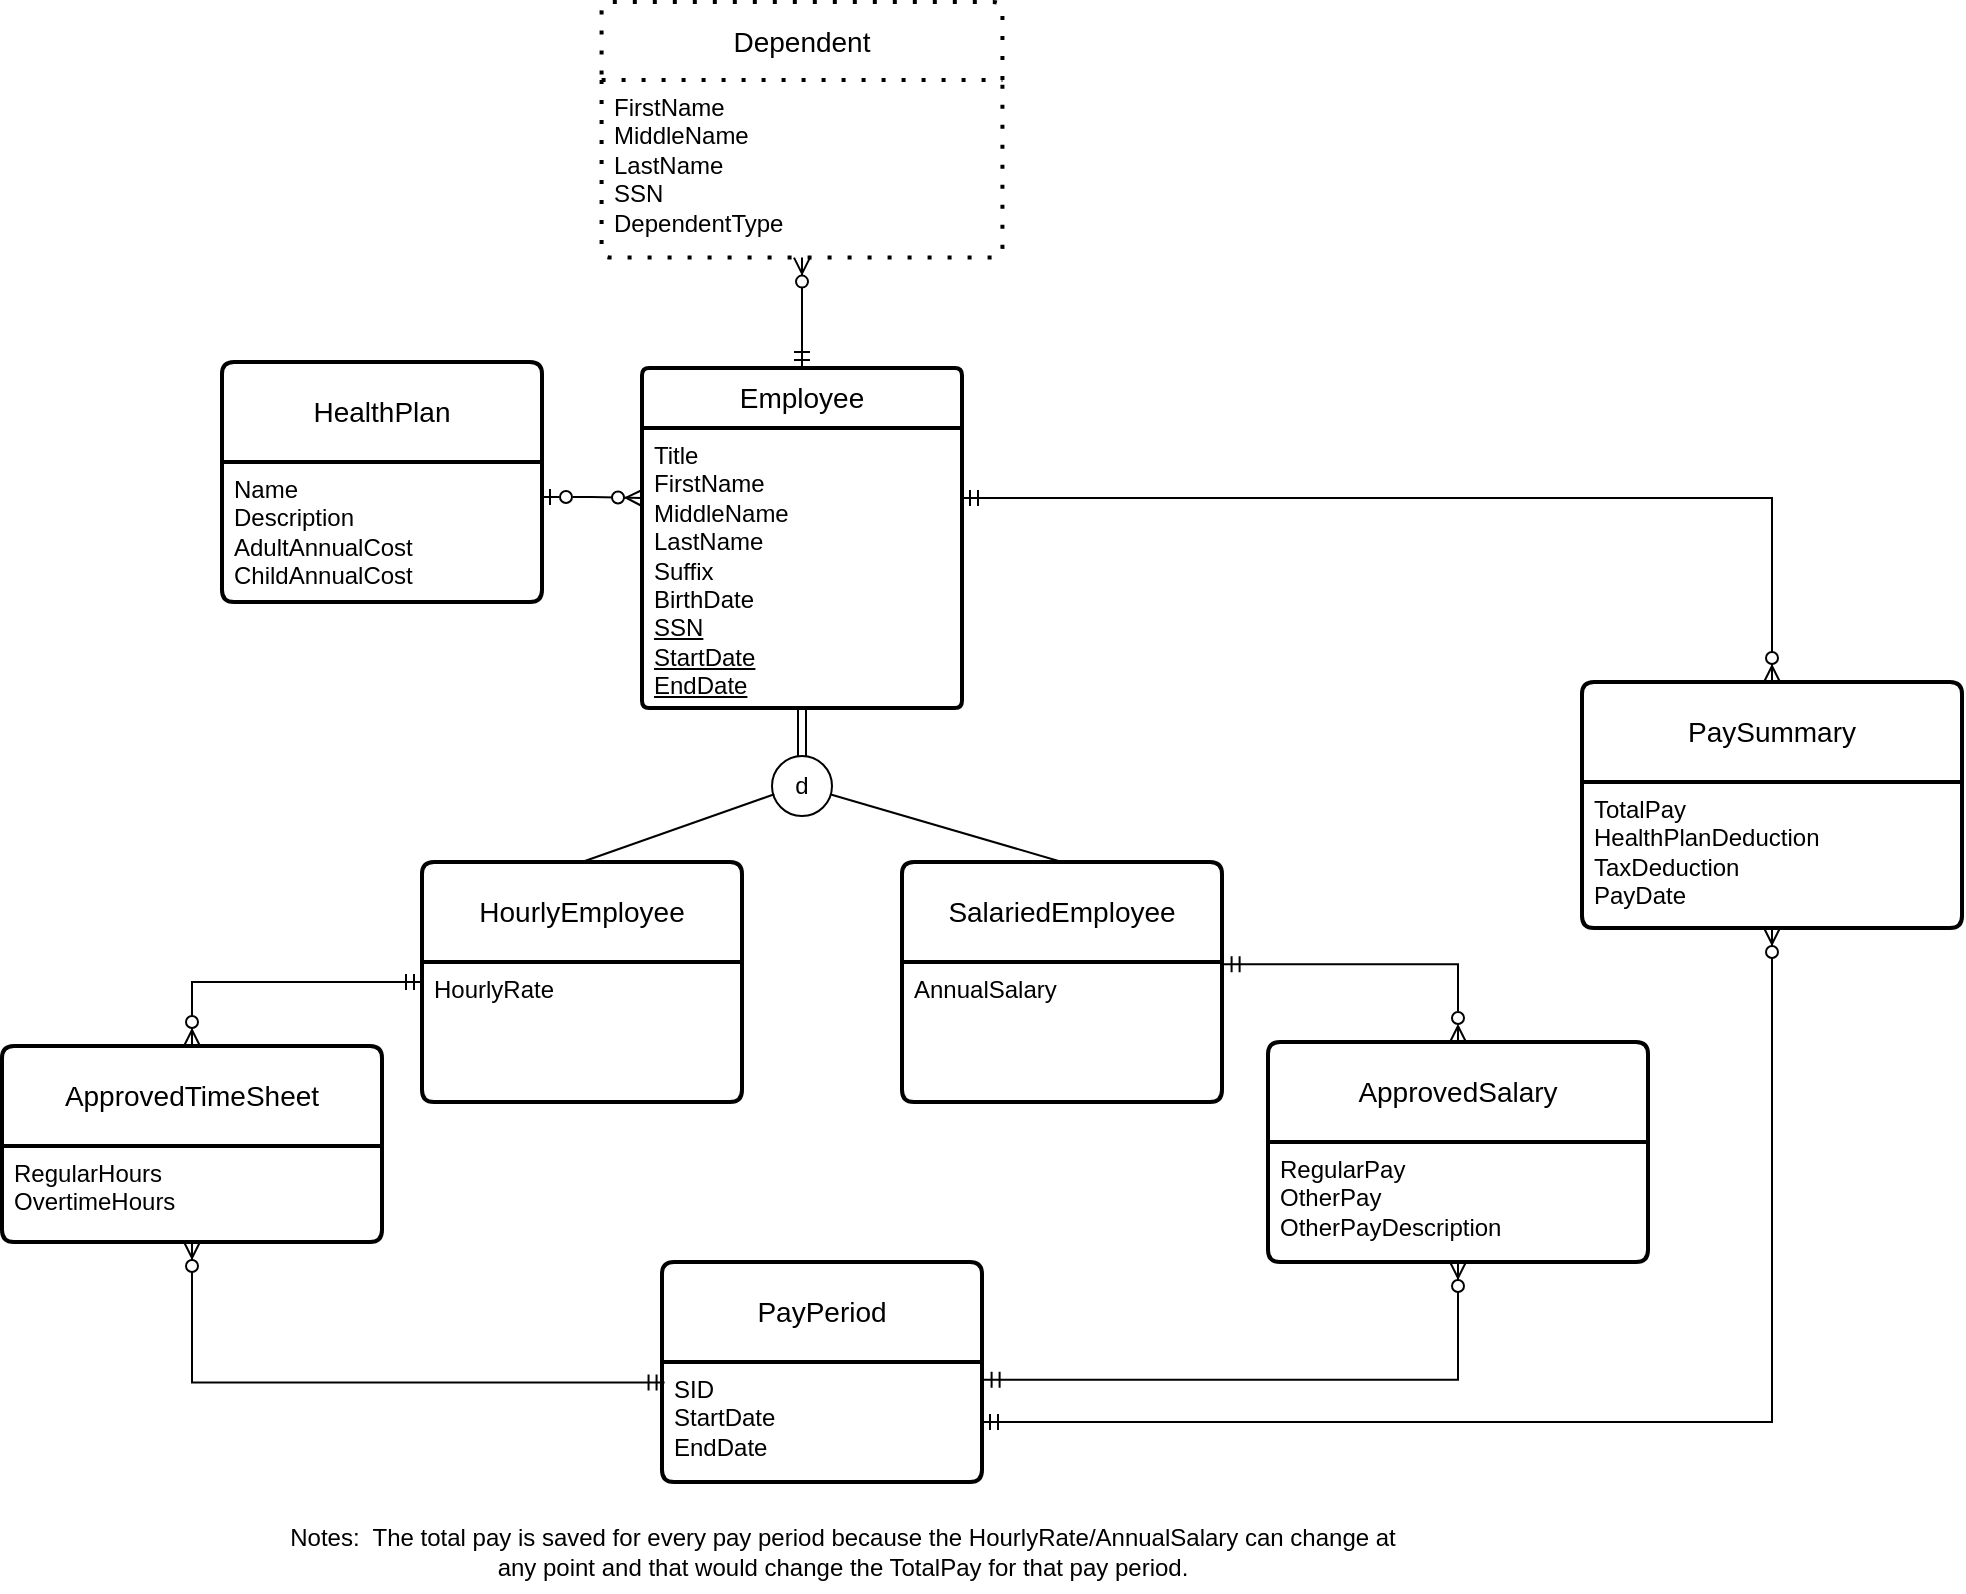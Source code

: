 <mxfile version="24.1.0" type="device">
  <diagram id="R2lEEEUBdFMjLlhIrx00" name="Page-1">
    <mxGraphModel dx="1434" dy="964" grid="1" gridSize="10" guides="1" tooltips="1" connect="1" arrows="1" fold="1" page="1" pageScale="1" pageWidth="850" pageHeight="1100" math="0" shadow="0" extFonts="Permanent Marker^https://fonts.googleapis.com/css?family=Permanent+Marker">
      <root>
        <mxCell id="0" />
        <mxCell id="1" parent="0" />
        <mxCell id="pVi2f2UJ7P3CycDykfJ_-3" value="Employee" style="swimlane;childLayout=stackLayout;horizontal=1;startSize=30;horizontalStack=0;rounded=1;fontSize=14;fontStyle=0;strokeWidth=2;resizeParent=0;resizeLast=1;shadow=0;dashed=0;align=center;arcSize=4;whiteSpace=wrap;html=1;" parent="1" vertex="1">
          <mxGeometry x="400" y="333" width="160" height="170" as="geometry" />
        </mxCell>
        <mxCell id="pVi2f2UJ7P3CycDykfJ_-4" value="Title&lt;div&gt;FirstName&lt;/div&gt;&lt;div&gt;MiddleName&lt;/div&gt;&lt;div&gt;LastName&lt;/div&gt;&lt;div&gt;Suffix&lt;/div&gt;&lt;div&gt;BirthDate&lt;/div&gt;&lt;div&gt;&lt;u&gt;SSN&lt;/u&gt;&lt;/div&gt;&lt;div&gt;&lt;u&gt;StartDate&lt;/u&gt;&lt;/div&gt;&lt;div&gt;&lt;u&gt;EndDate&lt;/u&gt;&lt;/div&gt;" style="align=left;strokeColor=none;fillColor=none;spacingLeft=4;fontSize=12;verticalAlign=top;resizable=0;rotatable=0;part=1;html=1;" parent="pVi2f2UJ7P3CycDykfJ_-3" vertex="1">
          <mxGeometry y="30" width="160" height="140" as="geometry" />
        </mxCell>
        <mxCell id="pVi2f2UJ7P3CycDykfJ_-42" style="edgeStyle=orthogonalEdgeStyle;fontSize=12;html=1;endArrow=ERzeroToMany;startArrow=ERmandOne;rounded=0;entryX=0.5;entryY=0;entryDx=0;entryDy=0;" parent="1" source="pVi2f2UJ7P3CycDykfJ_-5" target="pVi2f2UJ7P3CycDykfJ_-38" edge="1">
          <mxGeometry relative="1" as="geometry" />
        </mxCell>
        <mxCell id="pVi2f2UJ7P3CycDykfJ_-5" value="HourlyEmployee" style="swimlane;childLayout=stackLayout;horizontal=1;startSize=50;horizontalStack=0;rounded=1;fontSize=14;fontStyle=0;strokeWidth=2;resizeParent=0;resizeLast=1;shadow=0;dashed=0;align=center;arcSize=4;whiteSpace=wrap;html=1;" parent="1" vertex="1">
          <mxGeometry x="290" y="580" width="160" height="120" as="geometry" />
        </mxCell>
        <mxCell id="pVi2f2UJ7P3CycDykfJ_-6" value="HourlyRate" style="align=left;strokeColor=none;fillColor=none;spacingLeft=4;fontSize=12;verticalAlign=top;resizable=0;rotatable=0;part=1;html=1;" parent="pVi2f2UJ7P3CycDykfJ_-5" vertex="1">
          <mxGeometry y="50" width="160" height="70" as="geometry" />
        </mxCell>
        <mxCell id="pVi2f2UJ7P3CycDykfJ_-7" value="SalariedEmployee" style="swimlane;childLayout=stackLayout;horizontal=1;startSize=50;horizontalStack=0;rounded=1;fontSize=14;fontStyle=0;strokeWidth=2;resizeParent=0;resizeLast=1;shadow=0;dashed=0;align=center;arcSize=4;whiteSpace=wrap;html=1;" parent="1" vertex="1">
          <mxGeometry x="530" y="580" width="160" height="120" as="geometry" />
        </mxCell>
        <mxCell id="pVi2f2UJ7P3CycDykfJ_-8" value="AnnualSalary" style="align=left;strokeColor=none;fillColor=none;spacingLeft=4;fontSize=12;verticalAlign=top;resizable=0;rotatable=0;part=1;html=1;" parent="pVi2f2UJ7P3CycDykfJ_-7" vertex="1">
          <mxGeometry y="50" width="160" height="70" as="geometry" />
        </mxCell>
        <mxCell id="pVi2f2UJ7P3CycDykfJ_-10" style="rounded=0;orthogonalLoop=1;jettySize=auto;html=1;exitX=0.5;exitY=0;exitDx=0;exitDy=0;entryX=0.5;entryY=1;entryDx=0;entryDy=0;shape=link;" parent="1" source="pVi2f2UJ7P3CycDykfJ_-9" target="pVi2f2UJ7P3CycDykfJ_-4" edge="1">
          <mxGeometry relative="1" as="geometry" />
        </mxCell>
        <mxCell id="pVi2f2UJ7P3CycDykfJ_-9" value="d" style="ellipse;whiteSpace=wrap;html=1;aspect=fixed;" parent="1" vertex="1">
          <mxGeometry x="465" y="527" width="30" height="30" as="geometry" />
        </mxCell>
        <mxCell id="pVi2f2UJ7P3CycDykfJ_-11" value="" style="endArrow=none;html=1;rounded=0;entryX=0.5;entryY=0;entryDx=0;entryDy=0;" parent="1" source="pVi2f2UJ7P3CycDykfJ_-9" target="pVi2f2UJ7P3CycDykfJ_-7" edge="1">
          <mxGeometry width="50" height="50" relative="1" as="geometry">
            <mxPoint x="540" y="510" as="sourcePoint" />
            <mxPoint x="690" y="250" as="targetPoint" />
          </mxGeometry>
        </mxCell>
        <mxCell id="pVi2f2UJ7P3CycDykfJ_-14" value="" style="endArrow=none;html=1;rounded=0;entryX=0.5;entryY=0;entryDx=0;entryDy=0;exitX=0.038;exitY=0.638;exitDx=0;exitDy=0;exitPerimeter=0;" parent="1" source="pVi2f2UJ7P3CycDykfJ_-9" target="pVi2f2UJ7P3CycDykfJ_-5" edge="1">
          <mxGeometry width="50" height="50" relative="1" as="geometry">
            <mxPoint x="504" y="556" as="sourcePoint" />
            <mxPoint x="620" y="590" as="targetPoint" />
          </mxGeometry>
        </mxCell>
        <mxCell id="pVi2f2UJ7P3CycDykfJ_-30" value="" style="edgeStyle=orthogonalEdgeStyle;fontSize=12;html=1;endArrow=ERzeroToMany;startArrow=ERmandOne;rounded=0;entryX=0.5;entryY=1;entryDx=0;entryDy=0;exitX=0.5;exitY=0;exitDx=0;exitDy=0;" parent="1" source="pVi2f2UJ7P3CycDykfJ_-3" target="pVi2f2UJ7P3CycDykfJ_-24" edge="1">
          <mxGeometry width="100" height="100" relative="1" as="geometry">
            <mxPoint x="770" y="340" as="sourcePoint" />
            <mxPoint x="480" y="285" as="targetPoint" />
          </mxGeometry>
        </mxCell>
        <mxCell id="pVi2f2UJ7P3CycDykfJ_-32" value="HealthPlan" style="swimlane;childLayout=stackLayout;horizontal=1;startSize=50;horizontalStack=0;rounded=1;fontSize=14;fontStyle=0;strokeWidth=2;resizeParent=0;resizeLast=1;shadow=0;dashed=0;align=center;arcSize=4;whiteSpace=wrap;html=1;" parent="1" vertex="1">
          <mxGeometry x="190" y="330" width="160" height="120" as="geometry" />
        </mxCell>
        <mxCell id="pVi2f2UJ7P3CycDykfJ_-33" value="Name&lt;div&gt;Description&lt;br&gt;&lt;div&gt;AdultAnnualCost&lt;/div&gt;&lt;div&gt;ChildAnnualCost&lt;/div&gt;&lt;/div&gt;" style="align=left;strokeColor=none;fillColor=none;spacingLeft=4;fontSize=12;verticalAlign=top;resizable=0;rotatable=0;part=1;html=1;" parent="pVi2f2UJ7P3CycDykfJ_-32" vertex="1">
          <mxGeometry y="50" width="160" height="70" as="geometry" />
        </mxCell>
        <mxCell id="pVi2f2UJ7P3CycDykfJ_-35" value="" style="edgeStyle=orthogonalEdgeStyle;fontSize=12;html=1;endArrow=ERzeroToMany;startArrow=ERzeroToOne;rounded=0;exitX=1;exitY=0.25;exitDx=0;exitDy=0;entryX=0;entryY=0.25;entryDx=0;entryDy=0;startFill=0;" parent="1" source="pVi2f2UJ7P3CycDykfJ_-33" target="pVi2f2UJ7P3CycDykfJ_-4" edge="1">
          <mxGeometry width="100" height="100" relative="1" as="geometry">
            <mxPoint x="420" y="800" as="sourcePoint" />
            <mxPoint x="520" y="700" as="targetPoint" />
          </mxGeometry>
        </mxCell>
        <mxCell id="pVi2f2UJ7P3CycDykfJ_-36" value="PayPeriod" style="swimlane;childLayout=stackLayout;horizontal=1;startSize=50;horizontalStack=0;rounded=1;fontSize=14;fontStyle=0;strokeWidth=2;resizeParent=0;resizeLast=1;shadow=0;dashed=0;align=center;arcSize=4;whiteSpace=wrap;html=1;" parent="1" vertex="1">
          <mxGeometry x="410" y="780" width="160" height="110" as="geometry" />
        </mxCell>
        <mxCell id="pVi2f2UJ7P3CycDykfJ_-37" value="&lt;div&gt;SID&lt;/div&gt;&lt;div&gt;StartDate&lt;/div&gt;&lt;div&gt;EndDate&lt;/div&gt;" style="align=left;strokeColor=none;fillColor=none;spacingLeft=4;fontSize=12;verticalAlign=top;resizable=0;rotatable=0;part=1;html=1;" parent="pVi2f2UJ7P3CycDykfJ_-36" vertex="1">
          <mxGeometry y="50" width="160" height="60" as="geometry" />
        </mxCell>
        <mxCell id="pVi2f2UJ7P3CycDykfJ_-38" value="ApprovedTimeSheet" style="swimlane;childLayout=stackLayout;horizontal=1;startSize=50;horizontalStack=0;rounded=1;fontSize=14;fontStyle=0;strokeWidth=2;resizeParent=0;resizeLast=1;shadow=0;dashed=0;align=center;arcSize=4;whiteSpace=wrap;html=1;" parent="1" vertex="1">
          <mxGeometry x="80" y="672" width="190" height="98" as="geometry" />
        </mxCell>
        <mxCell id="pVi2f2UJ7P3CycDykfJ_-39" value="RegularHours&lt;div&gt;OvertimeHours&lt;/div&gt;" style="align=left;strokeColor=none;fillColor=none;spacingLeft=4;fontSize=12;verticalAlign=top;resizable=0;rotatable=0;part=1;html=1;" parent="pVi2f2UJ7P3CycDykfJ_-38" vertex="1">
          <mxGeometry y="50" width="190" height="48" as="geometry" />
        </mxCell>
        <mxCell id="pVi2f2UJ7P3CycDykfJ_-43" value="" style="edgeStyle=orthogonalEdgeStyle;fontSize=12;html=1;endArrow=ERzeroToMany;startArrow=ERmandOne;rounded=0;exitX=0.008;exitY=0.171;exitDx=0;exitDy=0;exitPerimeter=0;entryX=0.5;entryY=1;entryDx=0;entryDy=0;" parent="1" source="pVi2f2UJ7P3CycDykfJ_-37" target="pVi2f2UJ7P3CycDykfJ_-39" edge="1">
          <mxGeometry width="100" height="100" relative="1" as="geometry">
            <mxPoint x="80" y="640" as="sourcePoint" />
            <mxPoint x="180" y="540" as="targetPoint" />
          </mxGeometry>
        </mxCell>
        <mxCell id="pVi2f2UJ7P3CycDykfJ_-44" value="ApprovedSalary" style="swimlane;childLayout=stackLayout;horizontal=1;startSize=50;horizontalStack=0;rounded=1;fontSize=14;fontStyle=0;strokeWidth=2;resizeParent=0;resizeLast=1;shadow=0;dashed=0;align=center;arcSize=4;whiteSpace=wrap;html=1;" parent="1" vertex="1">
          <mxGeometry x="713" y="670" width="190" height="110" as="geometry" />
        </mxCell>
        <mxCell id="pVi2f2UJ7P3CycDykfJ_-45" value="RegularPay&lt;div&gt;OtherPay&lt;/div&gt;&lt;div&gt;OtherPayDescription&lt;/div&gt;" style="align=left;strokeColor=none;fillColor=none;spacingLeft=4;fontSize=12;verticalAlign=top;resizable=0;rotatable=0;part=1;html=1;" parent="pVi2f2UJ7P3CycDykfJ_-44" vertex="1">
          <mxGeometry y="50" width="190" height="60" as="geometry" />
        </mxCell>
        <mxCell id="pVi2f2UJ7P3CycDykfJ_-46" value="" style="edgeStyle=orthogonalEdgeStyle;fontSize=12;html=1;endArrow=ERzeroToMany;startArrow=ERmandOne;rounded=0;exitX=1.005;exitY=0.148;exitDx=0;exitDy=0;exitPerimeter=0;entryX=0.5;entryY=1;entryDx=0;entryDy=0;" parent="1" source="pVi2f2UJ7P3CycDykfJ_-37" target="pVi2f2UJ7P3CycDykfJ_-45" edge="1">
          <mxGeometry width="100" height="100" relative="1" as="geometry">
            <mxPoint x="421" y="852" as="sourcePoint" />
            <mxPoint x="185" y="780" as="targetPoint" />
          </mxGeometry>
        </mxCell>
        <mxCell id="pVi2f2UJ7P3CycDykfJ_-47" value="" style="edgeStyle=orthogonalEdgeStyle;fontSize=12;html=1;endArrow=ERmandOne;startArrow=ERzeroToMany;rounded=0;exitX=0.5;exitY=0;exitDx=0;exitDy=0;entryX=1.005;entryY=0.426;entryDx=0;entryDy=0;entryPerimeter=0;startFill=0;endFill=0;" parent="1" source="pVi2f2UJ7P3CycDykfJ_-44" target="pVi2f2UJ7P3CycDykfJ_-7" edge="1">
          <mxGeometry width="100" height="100" relative="1" as="geometry">
            <mxPoint x="581" y="850" as="sourcePoint" />
            <mxPoint x="775" y="810" as="targetPoint" />
          </mxGeometry>
        </mxCell>
        <mxCell id="Th4jbn6U8teBn4J9kQlE-5" value="Notes:&amp;nbsp; The total pay is saved for every pay period because the HourlyRate/AnnualSalary can change at &lt;br&gt;any point and that would change the TotalPay for that pay period." style="text;html=1;align=center;verticalAlign=middle;resizable=0;points=[];autosize=1;strokeColor=none;fillColor=none;" parent="1" vertex="1">
          <mxGeometry x="210" y="905" width="580" height="40" as="geometry" />
        </mxCell>
        <mxCell id="K5NbZ6ECAopX1vuD2tSz-2" value="PaySummary" style="swimlane;childLayout=stackLayout;horizontal=1;startSize=50;horizontalStack=0;rounded=1;fontSize=14;fontStyle=0;strokeWidth=2;resizeParent=0;resizeLast=1;shadow=0;dashed=0;align=center;arcSize=4;whiteSpace=wrap;html=1;" parent="1" vertex="1">
          <mxGeometry x="870" y="490" width="190" height="123" as="geometry" />
        </mxCell>
        <mxCell id="K5NbZ6ECAopX1vuD2tSz-3" value="&lt;div&gt;TotalPay&lt;/div&gt;&lt;div&gt;&lt;span style=&quot;background-color: initial;&quot;&gt;HealthPlanDeduction&lt;/span&gt;&lt;br&gt;&lt;/div&gt;&lt;div&gt;&lt;span style=&quot;background-color: initial;&quot;&gt;TaxDeduction&lt;/span&gt;&lt;/div&gt;&lt;div&gt;&lt;span style=&quot;background-color: initial;&quot;&gt;PayDate&lt;/span&gt;&lt;/div&gt;" style="align=left;strokeColor=none;fillColor=none;spacingLeft=4;fontSize=12;verticalAlign=top;resizable=0;rotatable=0;part=1;html=1;" parent="K5NbZ6ECAopX1vuD2tSz-2" vertex="1">
          <mxGeometry y="50" width="190" height="73" as="geometry" />
        </mxCell>
        <mxCell id="K5NbZ6ECAopX1vuD2tSz-4" value="" style="edgeStyle=orthogonalEdgeStyle;fontSize=12;html=1;endArrow=ERzeroToMany;startArrow=ERmandOne;rounded=0;exitX=1;exitY=0.5;exitDx=0;exitDy=0;entryX=0.5;entryY=1;entryDx=0;entryDy=0;" parent="1" source="pVi2f2UJ7P3CycDykfJ_-37" target="K5NbZ6ECAopX1vuD2tSz-3" edge="1">
          <mxGeometry width="100" height="100" relative="1" as="geometry">
            <mxPoint x="581" y="849" as="sourcePoint" />
            <mxPoint x="818" y="790" as="targetPoint" />
          </mxGeometry>
        </mxCell>
        <mxCell id="K5NbZ6ECAopX1vuD2tSz-5" value="" style="edgeStyle=orthogonalEdgeStyle;fontSize=12;html=1;endArrow=ERzeroToMany;startArrow=ERmandOne;rounded=0;exitX=1;exitY=0.25;exitDx=0;exitDy=0;entryX=0.5;entryY=0;entryDx=0;entryDy=0;" parent="1" source="pVi2f2UJ7P3CycDykfJ_-4" target="K5NbZ6ECAopX1vuD2tSz-2" edge="1">
          <mxGeometry width="100" height="100" relative="1" as="geometry">
            <mxPoint x="580" y="870" as="sourcePoint" />
            <mxPoint x="975" y="623" as="targetPoint" />
          </mxGeometry>
        </mxCell>
        <mxCell id="pVi2f2UJ7P3CycDykfJ_-23" value="Dependent" style="swimlane;childLayout=stackLayout;horizontal=1;startSize=39;horizontalStack=0;rounded=1;fontSize=14;fontStyle=0;strokeWidth=2;resizeParent=0;resizeLast=1;shadow=0;align=center;arcSize=4;whiteSpace=wrap;html=1;perimeterSpacing=0;strokeColor=default;dashed=1;dashPattern=1 4;" parent="1" vertex="1">
          <mxGeometry x="379.79" y="150" width="200.43" height="127.81" as="geometry" />
        </mxCell>
        <mxCell id="pVi2f2UJ7P3CycDykfJ_-24" value="FirstName&lt;div&gt;MiddleName&lt;/div&gt;&lt;div&gt;LastName&lt;/div&gt;&lt;div&gt;SSN&lt;/div&gt;&lt;div&gt;DependentType&lt;/div&gt;" style="align=left;strokeColor=none;fillColor=none;spacingLeft=4;fontSize=12;verticalAlign=top;resizable=0;rotatable=0;part=1;html=1;" parent="pVi2f2UJ7P3CycDykfJ_-23" vertex="1">
          <mxGeometry y="39" width="200.43" height="88.81" as="geometry" />
        </mxCell>
      </root>
    </mxGraphModel>
  </diagram>
</mxfile>
